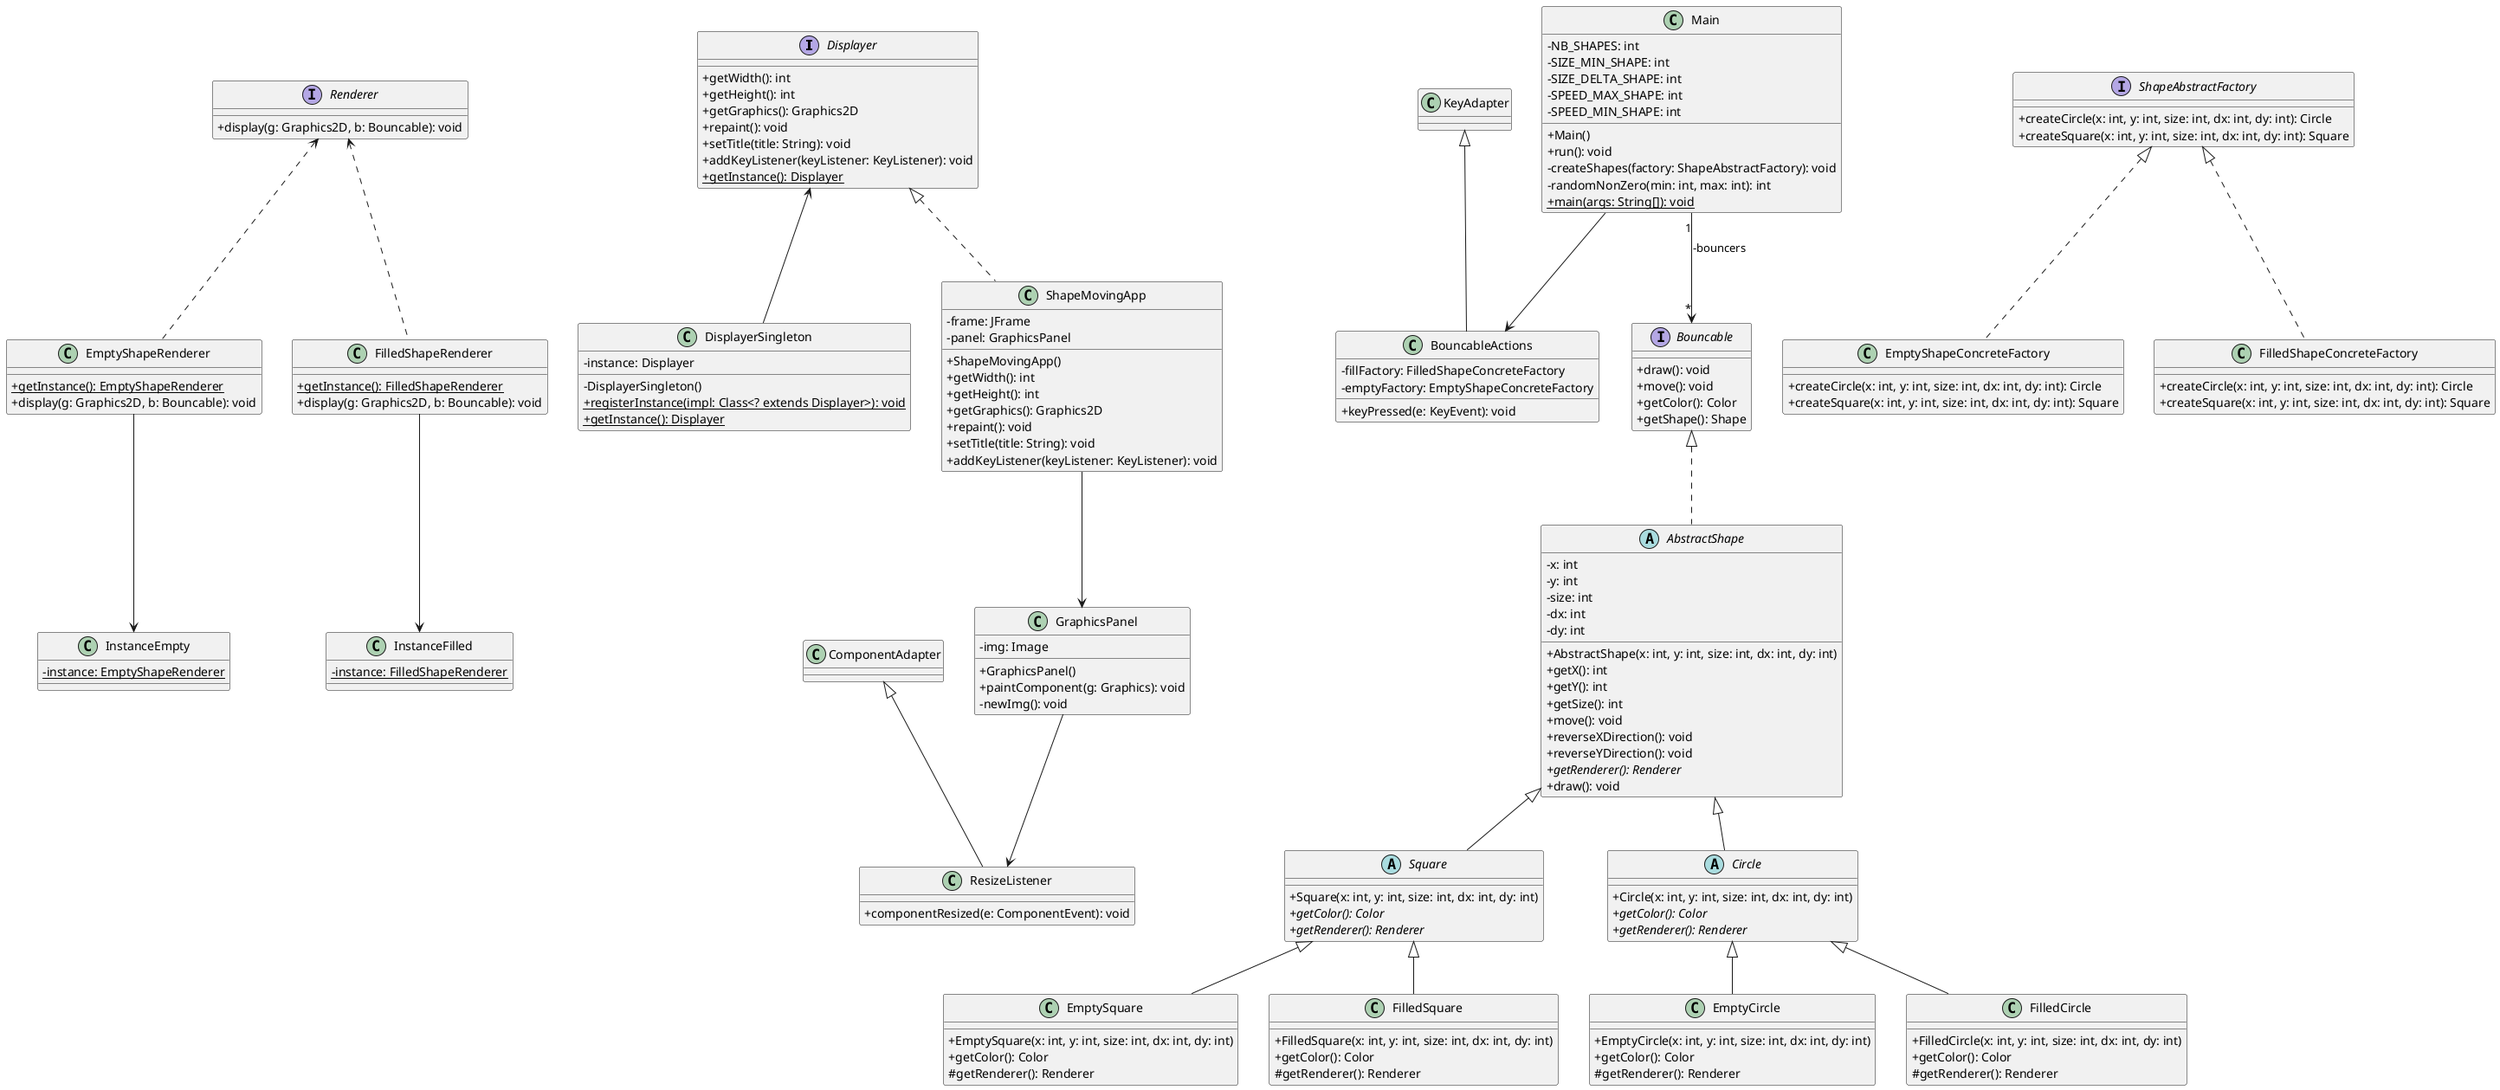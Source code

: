 @startuml

skinparam ClassAttributeIconSize 0

interface Displayer {
    + getWidth(): int
    + getHeight(): int
    + getGraphics(): Graphics2D
    + repaint(): void
    + setTitle(title: String): void
    + addKeyListener(keyListener: KeyListener): void
    {static} + getInstance(): Displayer
}

class DisplayerSingleton {
    - instance: Displayer
    - DisplayerSingleton()
    {static} + registerInstance(impl: Class<? extends Displayer>): void
    {static} + getInstance(): Displayer
}

interface Renderer {
    + display(g: Graphics2D, b: Bouncable): void
}

interface Bouncable {
    + draw(): void
    + move(): void
    + getColor(): Color
    + getShape(): Shape
}

abstract class AbstractShape {
    - x: int
    - y: int
    - size: int
    - dx: int
    - dy: int
    + AbstractShape(x: int, y: int, size: int, dx: int, dy: int)
    + getX(): int
    + getY(): int
    + getSize(): int
    + move(): void
    + reverseXDirection(): void
    + reverseYDirection(): void
    {abstract} + getRenderer(): Renderer
    + draw(): void
}

interface ShapeAbstractFactory {
    + createCircle(x: int, y: int, size: int, dx: int, dy: int): Circle
    + createSquare(x: int, y: int, size: int, dx: int, dy: int): Square
}

class EmptyShapeConcreteFactory {
    + createCircle(x: int, y: int, size: int, dx: int, dy: int): Circle
    + createSquare(x: int, y: int, size: int, dx: int, dy: int): Square
}

class FilledShapeConcreteFactory {
    + createCircle(x: int, y: int, size: int, dx: int, dy: int): Circle
    + createSquare(x: int, y: int, size: int, dx: int, dy: int): Square
}

class InstanceEmpty {
    {static} - instance: EmptyShapeRenderer
}

class EmptyShapeRenderer {
    {static} + getInstance(): EmptyShapeRenderer
    + display(g: Graphics2D, b: Bouncable): void
}

class InstanceFilled {
    {static} - instance: FilledShapeRenderer
}

class FilledShapeRenderer {
    {static} + getInstance(): FilledShapeRenderer
    + display(g: Graphics2D, b: Bouncable): void
}

class Main {
    - NB_SHAPES: int
    - SIZE_MIN_SHAPE: int
    - SIZE_DELTA_SHAPE: int
    - SPEED_MAX_SHAPE: int
    - SPEED_MIN_SHAPE: int
    + Main()
    + run(): void
    - createShapes(factory: ShapeAbstractFactory): void
    - randomNonZero(min: int, max: int): int
    {static} + main(args: String[]): void
}

class BouncableActions {
    - fillFactory: FilledShapeConcreteFactory
    - emptyFactory: EmptyShapeConcreteFactory
    + keyPressed(e: KeyEvent): void
}

abstract class Circle {
    + Circle(x: int, y: int, size: int, dx: int, dy: int)
    {abstract} + getColor(): Color
    {abstract} + getRenderer(): Renderer
}

class EmptyCircle {
    + EmptyCircle(x: int, y: int, size: int, dx: int, dy: int)
    + getColor(): Color
    # getRenderer(): Renderer
}

class FilledCircle {
    + FilledCircle(x: int, y: int, size: int, dx: int, dy: int)
    + getColor(): Color
    # getRenderer(): Renderer
}

abstract class Square {
    + Square(x: int, y: int, size: int, dx: int, dy: int)
    {abstract} + getColor(): Color
    {abstract} + getRenderer(): Renderer
}

class EmptySquare {
    + EmptySquare(x: int, y: int, size: int, dx: int, dy: int)
    + getColor(): Color
    # getRenderer(): Renderer
}

class FilledSquare {
    + FilledSquare(x: int, y: int, size: int, dx: int, dy: int)
    + getColor(): Color
    # getRenderer(): Renderer
}

class ShapeMovingApp {
    - frame: JFrame
    - panel: GraphicsPanel
    + ShapeMovingApp()
    + getWidth(): int
    + getHeight(): int
    + getGraphics(): Graphics2D
    + repaint(): void
    + setTitle(title: String): void
    + addKeyListener(keyListener: KeyListener): void
}

class GraphicsPanel {
    - img: Image
    + GraphicsPanel()
    + paintComponent(g: Graphics): void
    - newImg(): void
}

class ResizeListener {
    + componentResized(e: ComponentEvent): void
}

Displayer <-- DisplayerSingleton
AbstractShape .u.|> Bouncable
AbstractShape <|-- Circle
AbstractShape <|-- Square
ShapeAbstractFactory <|.. EmptyShapeConcreteFactory
ShapeAbstractFactory <|.. FilledShapeConcreteFactory
EmptyCircle -u-|> Circle
FilledCircle -u-|> Circle
EmptySquare -u-|> Square
FilledSquare -u-|> Square
Main --> BouncableActions
BouncableActions -u-|> KeyAdapter

ShapeMovingApp .u.|> Displayer
ShapeMovingApp --> GraphicsPanel
GraphicsPanel --> ResizeListener
ResizeListener -u-|> ComponentAdapter

FilledShapeRenderer --> InstanceFilled
EmptyShapeRenderer --> InstanceEmpty
FilledShapeRenderer .u.> Renderer
EmptyShapeRenderer .u.> Renderer

Main "1" --> "*" Bouncable : -bouncers

@enduml
